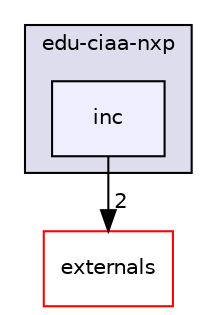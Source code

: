 digraph "muju/boards/edu-ciaa-nxp/inc" {
  compound=true
  node [ fontsize="10", fontname="Helvetica"];
  edge [ labelfontsize="10", labelfontname="Helvetica"];
  subgraph clusterdir_79055eddf71d6725b635876f2f490f8a {
    graph [ bgcolor="#ddddee", pencolor="black", label="edu-ciaa-nxp" fontname="Helvetica", fontsize="10", URL="dir_79055eddf71d6725b635876f2f490f8a.html"]
  dir_472958918058f5c398daeb26fb9ad3b0 [shape=box, label="inc", style="filled", fillcolor="#eeeeff", pencolor="black", URL="dir_472958918058f5c398daeb26fb9ad3b0.html"];
  }
  dir_05ce73a3381df79db5ec1287846eaba2 [shape=box label="externals" fillcolor="white" style="filled" color="red" URL="dir_05ce73a3381df79db5ec1287846eaba2.html"];
  dir_472958918058f5c398daeb26fb9ad3b0->dir_05ce73a3381df79db5ec1287846eaba2 [headlabel="2", labeldistance=1.5 headhref="dir_000027_000035.html"];
}
